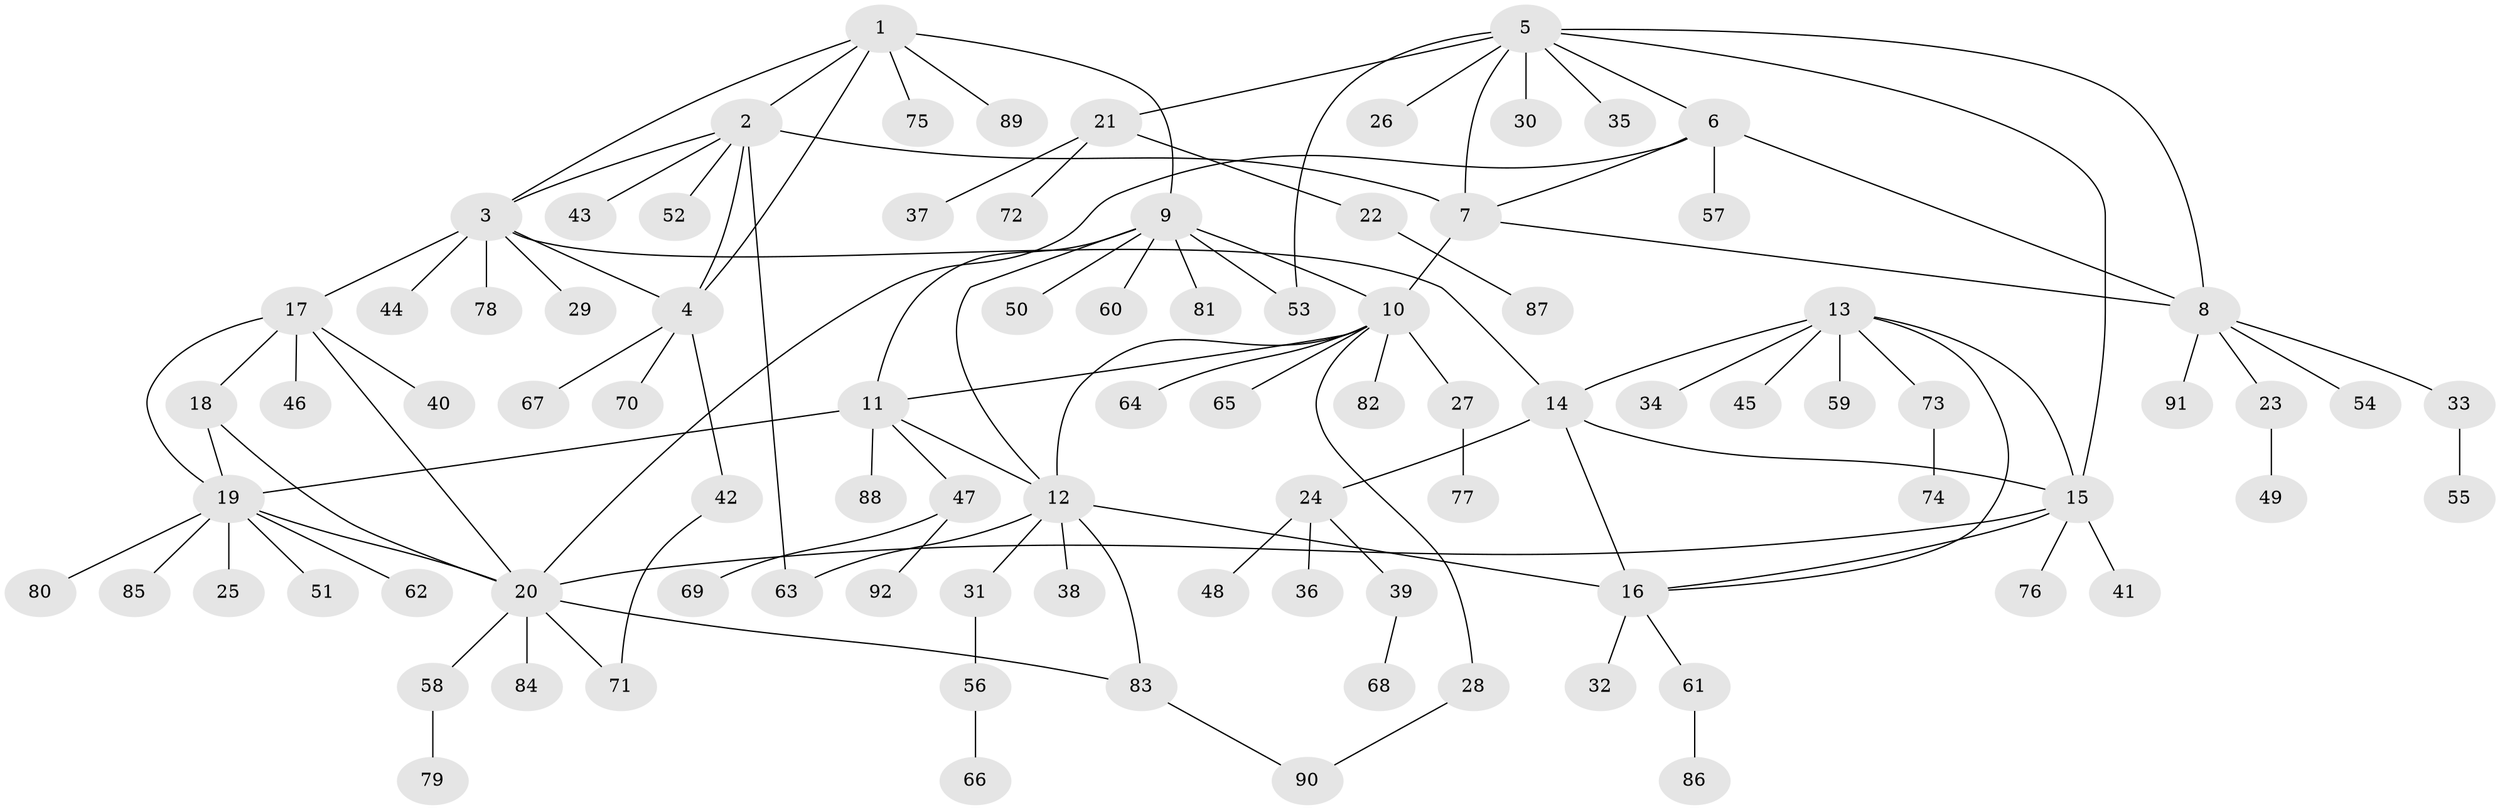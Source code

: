 // coarse degree distribution, {4: 0.10810810810810811, 1: 0.5135135135135135, 6: 0.02702702702702703, 5: 0.16216216216216217, 2: 0.02702702702702703, 7: 0.08108108108108109, 8: 0.02702702702702703, 3: 0.05405405405405406}
// Generated by graph-tools (version 1.1) at 2025/37/03/04/25 23:37:50]
// undirected, 92 vertices, 117 edges
graph export_dot {
  node [color=gray90,style=filled];
  1;
  2;
  3;
  4;
  5;
  6;
  7;
  8;
  9;
  10;
  11;
  12;
  13;
  14;
  15;
  16;
  17;
  18;
  19;
  20;
  21;
  22;
  23;
  24;
  25;
  26;
  27;
  28;
  29;
  30;
  31;
  32;
  33;
  34;
  35;
  36;
  37;
  38;
  39;
  40;
  41;
  42;
  43;
  44;
  45;
  46;
  47;
  48;
  49;
  50;
  51;
  52;
  53;
  54;
  55;
  56;
  57;
  58;
  59;
  60;
  61;
  62;
  63;
  64;
  65;
  66;
  67;
  68;
  69;
  70;
  71;
  72;
  73;
  74;
  75;
  76;
  77;
  78;
  79;
  80;
  81;
  82;
  83;
  84;
  85;
  86;
  87;
  88;
  89;
  90;
  91;
  92;
  1 -- 2;
  1 -- 3;
  1 -- 4;
  1 -- 9;
  1 -- 75;
  1 -- 89;
  2 -- 3;
  2 -- 4;
  2 -- 7;
  2 -- 43;
  2 -- 52;
  2 -- 63;
  3 -- 4;
  3 -- 14;
  3 -- 17;
  3 -- 29;
  3 -- 44;
  3 -- 78;
  4 -- 42;
  4 -- 67;
  4 -- 70;
  5 -- 6;
  5 -- 7;
  5 -- 8;
  5 -- 15;
  5 -- 21;
  5 -- 26;
  5 -- 30;
  5 -- 35;
  5 -- 53;
  6 -- 7;
  6 -- 8;
  6 -- 20;
  6 -- 57;
  7 -- 8;
  7 -- 10;
  8 -- 23;
  8 -- 33;
  8 -- 54;
  8 -- 91;
  9 -- 10;
  9 -- 11;
  9 -- 12;
  9 -- 50;
  9 -- 53;
  9 -- 60;
  9 -- 81;
  10 -- 11;
  10 -- 12;
  10 -- 27;
  10 -- 28;
  10 -- 64;
  10 -- 65;
  10 -- 82;
  11 -- 12;
  11 -- 19;
  11 -- 47;
  11 -- 88;
  12 -- 16;
  12 -- 31;
  12 -- 38;
  12 -- 63;
  12 -- 83;
  13 -- 14;
  13 -- 15;
  13 -- 16;
  13 -- 34;
  13 -- 45;
  13 -- 59;
  13 -- 73;
  14 -- 15;
  14 -- 16;
  14 -- 24;
  15 -- 16;
  15 -- 20;
  15 -- 41;
  15 -- 76;
  16 -- 32;
  16 -- 61;
  17 -- 18;
  17 -- 19;
  17 -- 20;
  17 -- 40;
  17 -- 46;
  18 -- 19;
  18 -- 20;
  19 -- 20;
  19 -- 25;
  19 -- 51;
  19 -- 62;
  19 -- 80;
  19 -- 85;
  20 -- 58;
  20 -- 71;
  20 -- 83;
  20 -- 84;
  21 -- 22;
  21 -- 37;
  21 -- 72;
  22 -- 87;
  23 -- 49;
  24 -- 36;
  24 -- 39;
  24 -- 48;
  27 -- 77;
  28 -- 90;
  31 -- 56;
  33 -- 55;
  39 -- 68;
  42 -- 71;
  47 -- 69;
  47 -- 92;
  56 -- 66;
  58 -- 79;
  61 -- 86;
  73 -- 74;
  83 -- 90;
}
